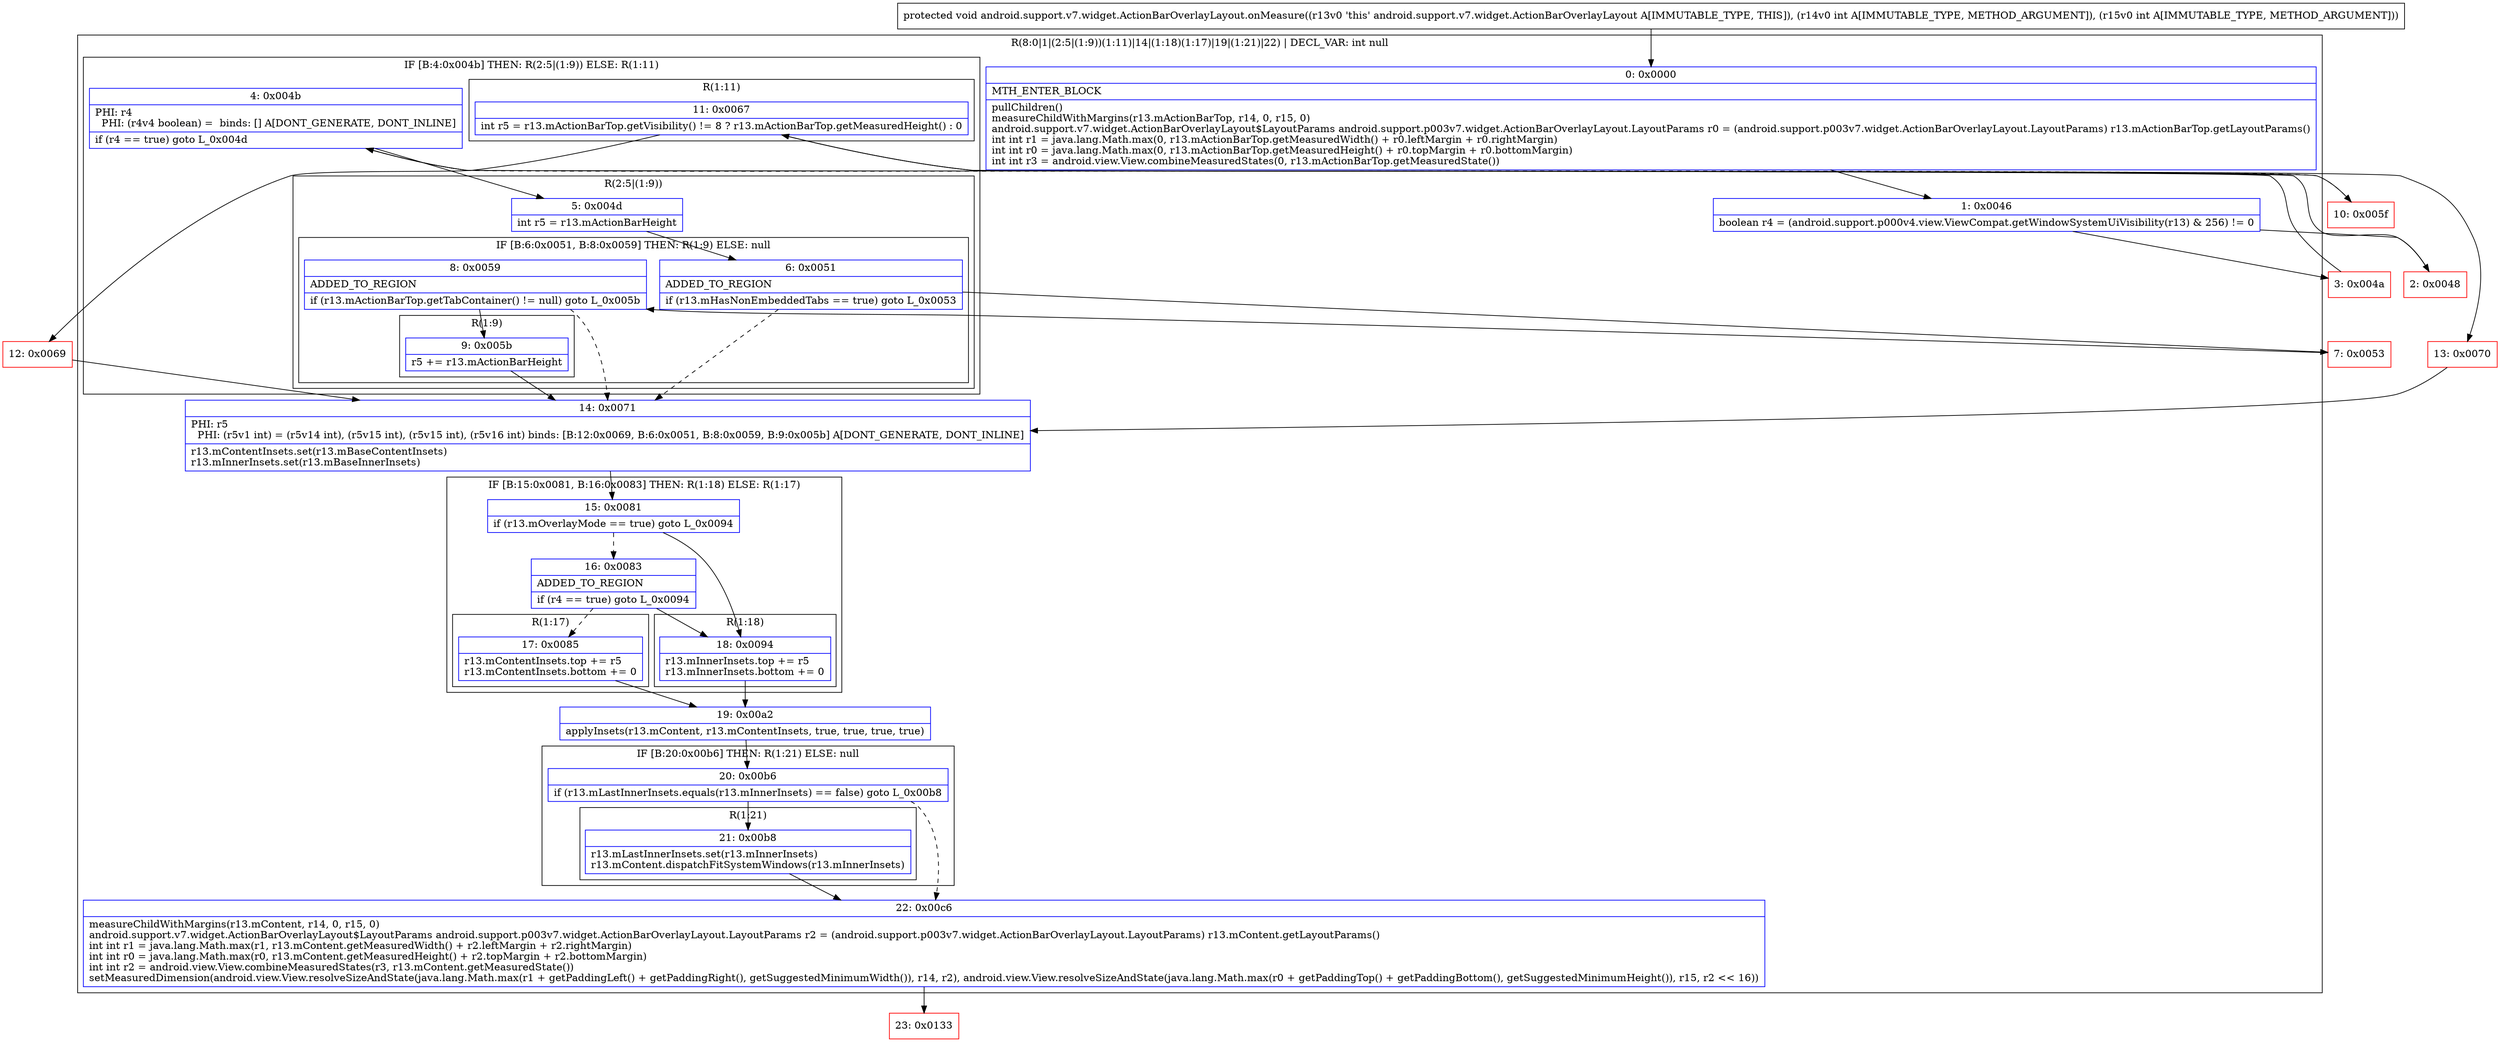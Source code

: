 digraph "CFG forandroid.support.v7.widget.ActionBarOverlayLayout.onMeasure(II)V" {
subgraph cluster_Region_1003131400 {
label = "R(8:0|1|(2:5|(1:9))(1:11)|14|(1:18)(1:17)|19|(1:21)|22) | DECL_VAR: int null\l";
node [shape=record,color=blue];
Node_0 [shape=record,label="{0\:\ 0x0000|MTH_ENTER_BLOCK\l|pullChildren()\lmeasureChildWithMargins(r13.mActionBarTop, r14, 0, r15, 0)\landroid.support.v7.widget.ActionBarOverlayLayout$LayoutParams android.support.p003v7.widget.ActionBarOverlayLayout.LayoutParams r0 = (android.support.p003v7.widget.ActionBarOverlayLayout.LayoutParams) r13.mActionBarTop.getLayoutParams()\lint int r1 = java.lang.Math.max(0, r13.mActionBarTop.getMeasuredWidth() + r0.leftMargin + r0.rightMargin)\lint int r0 = java.lang.Math.max(0, r13.mActionBarTop.getMeasuredHeight() + r0.topMargin + r0.bottomMargin)\lint int r3 = android.view.View.combineMeasuredStates(0, r13.mActionBarTop.getMeasuredState())\l}"];
Node_1 [shape=record,label="{1\:\ 0x0046|boolean r4 = (android.support.p000v4.view.ViewCompat.getWindowSystemUiVisibility(r13) & 256) != 0\l}"];
subgraph cluster_IfRegion_989582019 {
label = "IF [B:4:0x004b] THEN: R(2:5|(1:9)) ELSE: R(1:11)";
node [shape=record,color=blue];
Node_4 [shape=record,label="{4\:\ 0x004b|PHI: r4 \l  PHI: (r4v4 boolean) =  binds: [] A[DONT_GENERATE, DONT_INLINE]\l|if (r4 == true) goto L_0x004d\l}"];
subgraph cluster_Region_402202082 {
label = "R(2:5|(1:9))";
node [shape=record,color=blue];
Node_5 [shape=record,label="{5\:\ 0x004d|int r5 = r13.mActionBarHeight\l}"];
subgraph cluster_IfRegion_1473899601 {
label = "IF [B:6:0x0051, B:8:0x0059] THEN: R(1:9) ELSE: null";
node [shape=record,color=blue];
Node_6 [shape=record,label="{6\:\ 0x0051|ADDED_TO_REGION\l|if (r13.mHasNonEmbeddedTabs == true) goto L_0x0053\l}"];
Node_8 [shape=record,label="{8\:\ 0x0059|ADDED_TO_REGION\l|if (r13.mActionBarTop.getTabContainer() != null) goto L_0x005b\l}"];
subgraph cluster_Region_1945151508 {
label = "R(1:9)";
node [shape=record,color=blue];
Node_9 [shape=record,label="{9\:\ 0x005b|r5 += r13.mActionBarHeight\l}"];
}
}
}
subgraph cluster_Region_2026670625 {
label = "R(1:11)";
node [shape=record,color=blue];
Node_11 [shape=record,label="{11\:\ 0x0067|int r5 = r13.mActionBarTop.getVisibility() != 8 ? r13.mActionBarTop.getMeasuredHeight() : 0\l}"];
}
}
Node_14 [shape=record,label="{14\:\ 0x0071|PHI: r5 \l  PHI: (r5v1 int) = (r5v14 int), (r5v15 int), (r5v15 int), (r5v16 int) binds: [B:12:0x0069, B:6:0x0051, B:8:0x0059, B:9:0x005b] A[DONT_GENERATE, DONT_INLINE]\l|r13.mContentInsets.set(r13.mBaseContentInsets)\lr13.mInnerInsets.set(r13.mBaseInnerInsets)\l}"];
subgraph cluster_IfRegion_178669690 {
label = "IF [B:15:0x0081, B:16:0x0083] THEN: R(1:18) ELSE: R(1:17)";
node [shape=record,color=blue];
Node_15 [shape=record,label="{15\:\ 0x0081|if (r13.mOverlayMode == true) goto L_0x0094\l}"];
Node_16 [shape=record,label="{16\:\ 0x0083|ADDED_TO_REGION\l|if (r4 == true) goto L_0x0094\l}"];
subgraph cluster_Region_678403037 {
label = "R(1:18)";
node [shape=record,color=blue];
Node_18 [shape=record,label="{18\:\ 0x0094|r13.mInnerInsets.top += r5\lr13.mInnerInsets.bottom += 0\l}"];
}
subgraph cluster_Region_1731261311 {
label = "R(1:17)";
node [shape=record,color=blue];
Node_17 [shape=record,label="{17\:\ 0x0085|r13.mContentInsets.top += r5\lr13.mContentInsets.bottom += 0\l}"];
}
}
Node_19 [shape=record,label="{19\:\ 0x00a2|applyInsets(r13.mContent, r13.mContentInsets, true, true, true, true)\l}"];
subgraph cluster_IfRegion_1913380743 {
label = "IF [B:20:0x00b6] THEN: R(1:21) ELSE: null";
node [shape=record,color=blue];
Node_20 [shape=record,label="{20\:\ 0x00b6|if (r13.mLastInnerInsets.equals(r13.mInnerInsets) == false) goto L_0x00b8\l}"];
subgraph cluster_Region_1789402867 {
label = "R(1:21)";
node [shape=record,color=blue];
Node_21 [shape=record,label="{21\:\ 0x00b8|r13.mLastInnerInsets.set(r13.mInnerInsets)\lr13.mContent.dispatchFitSystemWindows(r13.mInnerInsets)\l}"];
}
}
Node_22 [shape=record,label="{22\:\ 0x00c6|measureChildWithMargins(r13.mContent, r14, 0, r15, 0)\landroid.support.v7.widget.ActionBarOverlayLayout$LayoutParams android.support.p003v7.widget.ActionBarOverlayLayout.LayoutParams r2 = (android.support.p003v7.widget.ActionBarOverlayLayout.LayoutParams) r13.mContent.getLayoutParams()\lint int r1 = java.lang.Math.max(r1, r13.mContent.getMeasuredWidth() + r2.leftMargin + r2.rightMargin)\lint int r0 = java.lang.Math.max(r0, r13.mContent.getMeasuredHeight() + r2.topMargin + r2.bottomMargin)\lint int r2 = android.view.View.combineMeasuredStates(r3, r13.mContent.getMeasuredState())\lsetMeasuredDimension(android.view.View.resolveSizeAndState(java.lang.Math.max(r1 + getPaddingLeft() + getPaddingRight(), getSuggestedMinimumWidth()), r14, r2), android.view.View.resolveSizeAndState(java.lang.Math.max(r0 + getPaddingTop() + getPaddingBottom(), getSuggestedMinimumHeight()), r15, r2 \<\< 16))\l}"];
}
Node_2 [shape=record,color=red,label="{2\:\ 0x0048}"];
Node_3 [shape=record,color=red,label="{3\:\ 0x004a}"];
Node_7 [shape=record,color=red,label="{7\:\ 0x0053}"];
Node_10 [shape=record,color=red,label="{10\:\ 0x005f}"];
Node_12 [shape=record,color=red,label="{12\:\ 0x0069}"];
Node_13 [shape=record,color=red,label="{13\:\ 0x0070}"];
Node_23 [shape=record,color=red,label="{23\:\ 0x0133}"];
MethodNode[shape=record,label="{protected void android.support.v7.widget.ActionBarOverlayLayout.onMeasure((r13v0 'this' android.support.v7.widget.ActionBarOverlayLayout A[IMMUTABLE_TYPE, THIS]), (r14v0 int A[IMMUTABLE_TYPE, METHOD_ARGUMENT]), (r15v0 int A[IMMUTABLE_TYPE, METHOD_ARGUMENT])) }"];
MethodNode -> Node_0;
Node_0 -> Node_1;
Node_1 -> Node_2;
Node_1 -> Node_3;
Node_4 -> Node_5;
Node_4 -> Node_10[style=dashed];
Node_5 -> Node_6;
Node_6 -> Node_7;
Node_6 -> Node_14[style=dashed];
Node_8 -> Node_9;
Node_8 -> Node_14[style=dashed];
Node_9 -> Node_14;
Node_11 -> Node_12;
Node_11 -> Node_13;
Node_14 -> Node_15;
Node_15 -> Node_16[style=dashed];
Node_15 -> Node_18;
Node_16 -> Node_17[style=dashed];
Node_16 -> Node_18;
Node_18 -> Node_19;
Node_17 -> Node_19;
Node_19 -> Node_20;
Node_20 -> Node_21;
Node_20 -> Node_22[style=dashed];
Node_21 -> Node_22;
Node_22 -> Node_23;
Node_2 -> Node_4;
Node_3 -> Node_4;
Node_7 -> Node_8;
Node_10 -> Node_11;
Node_12 -> Node_14;
Node_13 -> Node_14;
}

